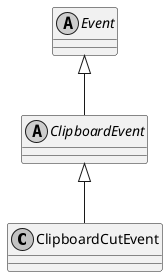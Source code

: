 @startuml
skinparam monochrome true
skinparam ClassAttributeIconSize 0
class ClipboardCutEvent {
}
abstract class ClipboardEvent
abstract class Event
ClipboardEvent <|-- ClipboardCutEvent
Event <|-- ClipboardEvent
@enduml
